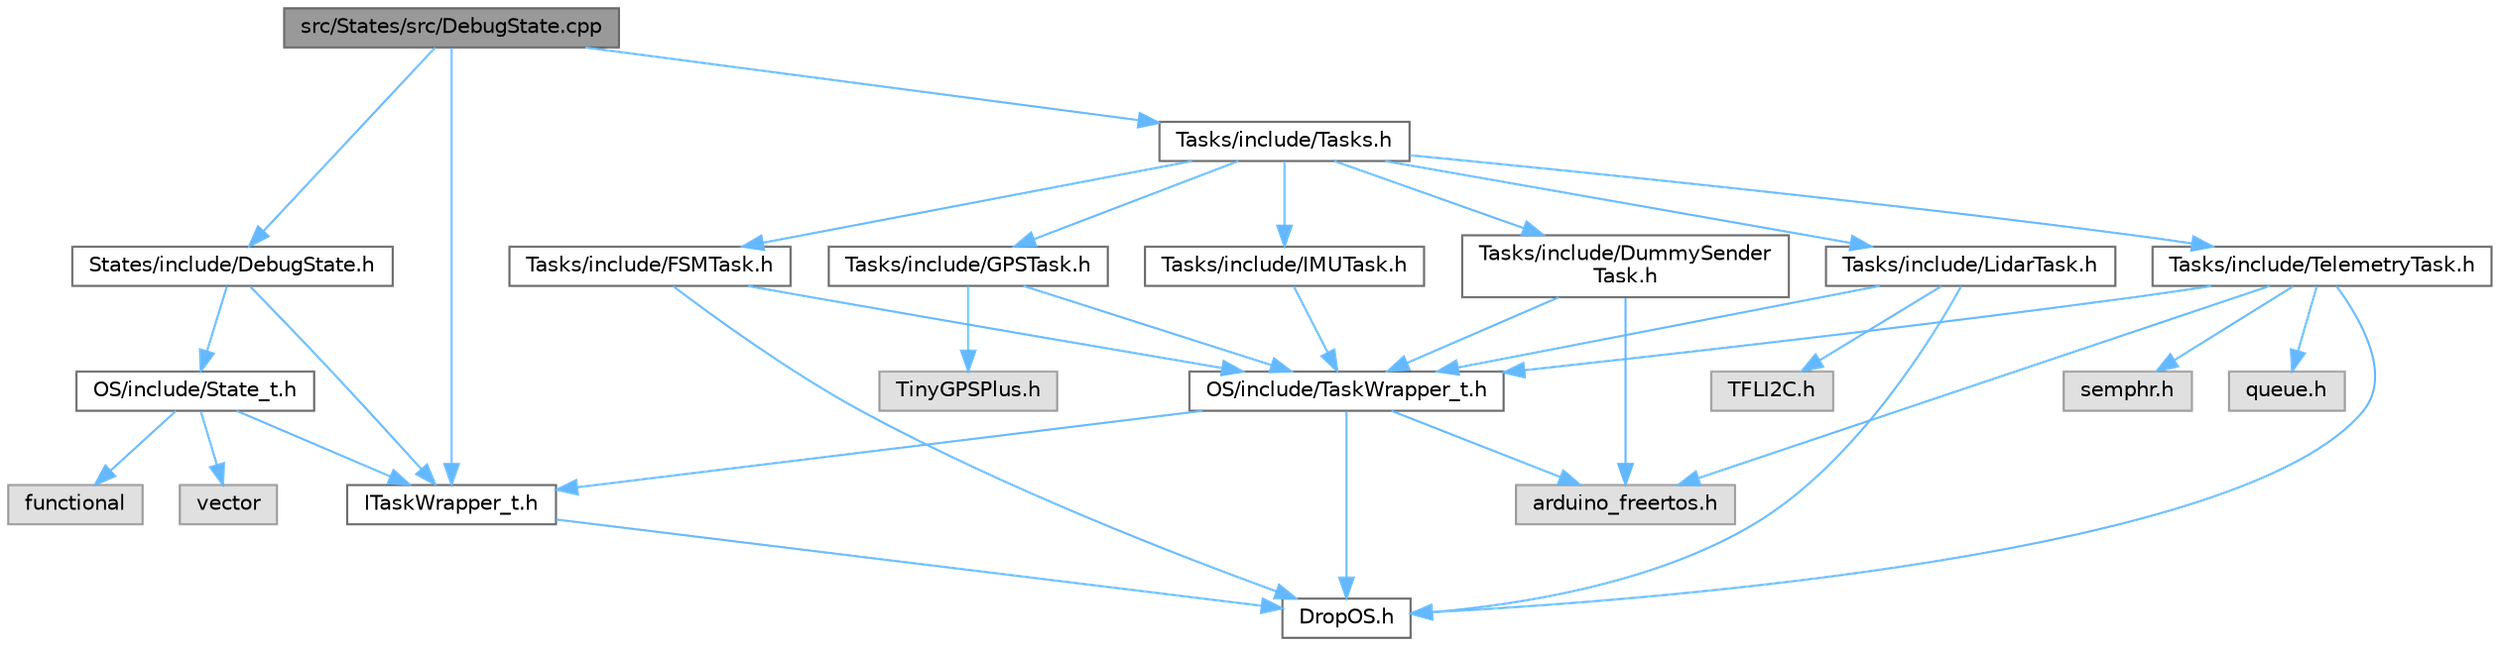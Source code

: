 digraph "src/States/src/DebugState.cpp"
{
 // LATEX_PDF_SIZE
  bgcolor="transparent";
  edge [fontname=Helvetica,fontsize=10,labelfontname=Helvetica,labelfontsize=10];
  node [fontname=Helvetica,fontsize=10,shape=box,height=0.2,width=0.4];
  Node1 [id="Node000001",label="src/States/src/DebugState.cpp",height=0.2,width=0.4,color="gray40", fillcolor="grey60", style="filled", fontcolor="black",tooltip=" "];
  Node1 -> Node2 [id="edge1_Node000001_Node000002",color="steelblue1",style="solid",tooltip=" "];
  Node2 [id="Node000002",label="States/include/DebugState.h",height=0.2,width=0.4,color="grey40", fillcolor="white", style="filled",URL="$_debug_state_8h.html",tooltip=" "];
  Node2 -> Node3 [id="edge2_Node000002_Node000003",color="steelblue1",style="solid",tooltip=" "];
  Node3 [id="Node000003",label="OS/include/State_t.h",height=0.2,width=0.4,color="grey40", fillcolor="white", style="filled",URL="$_state__t_8h.html",tooltip=" "];
  Node3 -> Node4 [id="edge3_Node000003_Node000004",color="steelblue1",style="solid",tooltip=" "];
  Node4 [id="Node000004",label="functional",height=0.2,width=0.4,color="grey60", fillcolor="#E0E0E0", style="filled",tooltip=" "];
  Node3 -> Node5 [id="edge4_Node000003_Node000005",color="steelblue1",style="solid",tooltip=" "];
  Node5 [id="Node000005",label="vector",height=0.2,width=0.4,color="grey60", fillcolor="#E0E0E0", style="filled",tooltip=" "];
  Node3 -> Node6 [id="edge5_Node000003_Node000006",color="steelblue1",style="solid",tooltip=" "];
  Node6 [id="Node000006",label="ITaskWrapper_t.h",height=0.2,width=0.4,color="grey40", fillcolor="white", style="filled",URL="$_i_task_wrapper__t_8h.html",tooltip=" "];
  Node6 -> Node7 [id="edge6_Node000006_Node000007",color="steelblue1",style="solid",tooltip=" "];
  Node7 [id="Node000007",label="DropOS.h",height=0.2,width=0.4,color="grey40", fillcolor="white", style="filled",URL="$_drop_o_s_8h.html",tooltip=" "];
  Node2 -> Node6 [id="edge7_Node000002_Node000006",color="steelblue1",style="solid",tooltip=" "];
  Node1 -> Node8 [id="edge8_Node000001_Node000008",color="steelblue1",style="solid",tooltip=" "];
  Node8 [id="Node000008",label="Tasks/include/Tasks.h",height=0.2,width=0.4,color="grey40", fillcolor="white", style="filled",URL="$_tasks_8h.html",tooltip=" "];
  Node8 -> Node9 [id="edge9_Node000008_Node000009",color="steelblue1",style="solid",tooltip=" "];
  Node9 [id="Node000009",label="Tasks/include/DummySender\lTask.h",height=0.2,width=0.4,color="grey40", fillcolor="white", style="filled",URL="$_dummy_sender_task_8h.html",tooltip=" "];
  Node9 -> Node10 [id="edge10_Node000009_Node000010",color="steelblue1",style="solid",tooltip=" "];
  Node10 [id="Node000010",label="arduino_freertos.h",height=0.2,width=0.4,color="grey60", fillcolor="#E0E0E0", style="filled",tooltip=" "];
  Node9 -> Node11 [id="edge11_Node000009_Node000011",color="steelblue1",style="solid",tooltip=" "];
  Node11 [id="Node000011",label="OS/include/TaskWrapper_t.h",height=0.2,width=0.4,color="grey40", fillcolor="white", style="filled",URL="$_task_wrapper__t_8h.html",tooltip=" "];
  Node11 -> Node10 [id="edge12_Node000011_Node000010",color="steelblue1",style="solid",tooltip=" "];
  Node11 -> Node6 [id="edge13_Node000011_Node000006",color="steelblue1",style="solid",tooltip=" "];
  Node11 -> Node7 [id="edge14_Node000011_Node000007",color="steelblue1",style="solid",tooltip=" "];
  Node8 -> Node12 [id="edge15_Node000008_Node000012",color="steelblue1",style="solid",tooltip=" "];
  Node12 [id="Node000012",label="Tasks/include/TelemetryTask.h",height=0.2,width=0.4,color="grey40", fillcolor="white", style="filled",URL="$_telemetry_task_8h.html",tooltip=" "];
  Node12 -> Node10 [id="edge16_Node000012_Node000010",color="steelblue1",style="solid",tooltip=" "];
  Node12 -> Node13 [id="edge17_Node000012_Node000013",color="steelblue1",style="solid",tooltip=" "];
  Node13 [id="Node000013",label="queue.h",height=0.2,width=0.4,color="grey60", fillcolor="#E0E0E0", style="filled",tooltip=" "];
  Node12 -> Node14 [id="edge18_Node000012_Node000014",color="steelblue1",style="solid",tooltip=" "];
  Node14 [id="Node000014",label="semphr.h",height=0.2,width=0.4,color="grey60", fillcolor="#E0E0E0", style="filled",tooltip=" "];
  Node12 -> Node11 [id="edge19_Node000012_Node000011",color="steelblue1",style="solid",tooltip=" "];
  Node12 -> Node7 [id="edge20_Node000012_Node000007",color="steelblue1",style="solid",tooltip=" "];
  Node8 -> Node15 [id="edge21_Node000008_Node000015",color="steelblue1",style="solid",tooltip=" "];
  Node15 [id="Node000015",label="Tasks/include/LidarTask.h",height=0.2,width=0.4,color="grey40", fillcolor="white", style="filled",URL="$_lidar_task_8h.html",tooltip=" "];
  Node15 -> Node11 [id="edge22_Node000015_Node000011",color="steelblue1",style="solid",tooltip=" "];
  Node15 -> Node7 [id="edge23_Node000015_Node000007",color="steelblue1",style="solid",tooltip=" "];
  Node15 -> Node16 [id="edge24_Node000015_Node000016",color="steelblue1",style="solid",tooltip=" "];
  Node16 [id="Node000016",label="TFLI2C.h",height=0.2,width=0.4,color="grey60", fillcolor="#E0E0E0", style="filled",tooltip=" "];
  Node8 -> Node17 [id="edge25_Node000008_Node000017",color="steelblue1",style="solid",tooltip=" "];
  Node17 [id="Node000017",label="Tasks/include/GPSTask.h",height=0.2,width=0.4,color="grey40", fillcolor="white", style="filled",URL="$_g_p_s_task_8h.html",tooltip=" "];
  Node17 -> Node18 [id="edge26_Node000017_Node000018",color="steelblue1",style="solid",tooltip=" "];
  Node18 [id="Node000018",label="TinyGPSPlus.h",height=0.2,width=0.4,color="grey60", fillcolor="#E0E0E0", style="filled",tooltip=" "];
  Node17 -> Node11 [id="edge27_Node000017_Node000011",color="steelblue1",style="solid",tooltip=" "];
  Node8 -> Node19 [id="edge28_Node000008_Node000019",color="steelblue1",style="solid",tooltip=" "];
  Node19 [id="Node000019",label="Tasks/include/IMUTask.h",height=0.2,width=0.4,color="grey40", fillcolor="white", style="filled",URL="$_i_m_u_task_8h.html",tooltip=" "];
  Node19 -> Node11 [id="edge29_Node000019_Node000011",color="steelblue1",style="solid",tooltip=" "];
  Node8 -> Node20 [id="edge30_Node000008_Node000020",color="steelblue1",style="solid",tooltip=" "];
  Node20 [id="Node000020",label="Tasks/include/FSMTask.h",height=0.2,width=0.4,color="grey40", fillcolor="white", style="filled",URL="$_f_s_m_task_8h.html",tooltip=" "];
  Node20 -> Node11 [id="edge31_Node000020_Node000011",color="steelblue1",style="solid",tooltip=" "];
  Node20 -> Node7 [id="edge32_Node000020_Node000007",color="steelblue1",style="solid",tooltip=" "];
  Node1 -> Node6 [id="edge33_Node000001_Node000006",color="steelblue1",style="solid",tooltip=" "];
}
